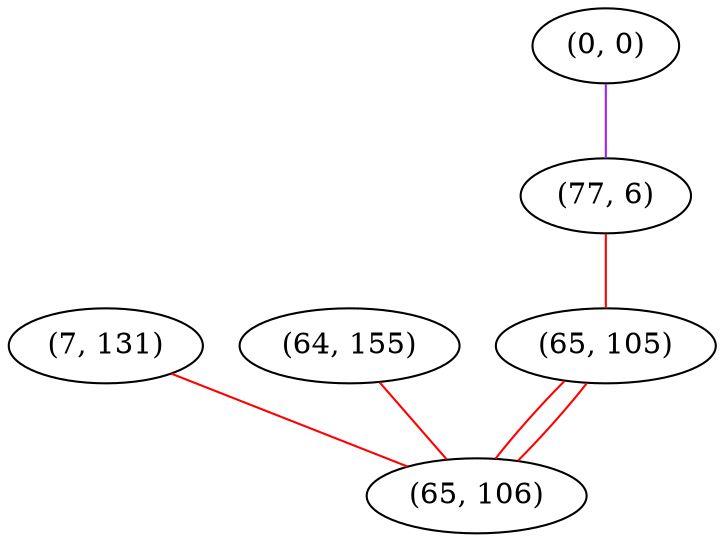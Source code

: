 graph "" {
"(7, 131)";
"(64, 155)";
"(0, 0)";
"(77, 6)";
"(65, 105)";
"(65, 106)";
"(7, 131)" -- "(65, 106)"  [color=red, key=0, weight=1];
"(64, 155)" -- "(65, 106)"  [color=red, key=0, weight=1];
"(0, 0)" -- "(77, 6)"  [color=purple, key=0, weight=4];
"(77, 6)" -- "(65, 105)"  [color=red, key=0, weight=1];
"(65, 105)" -- "(65, 106)"  [color=red, key=0, weight=1];
"(65, 105)" -- "(65, 106)"  [color=red, key=1, weight=1];
}
